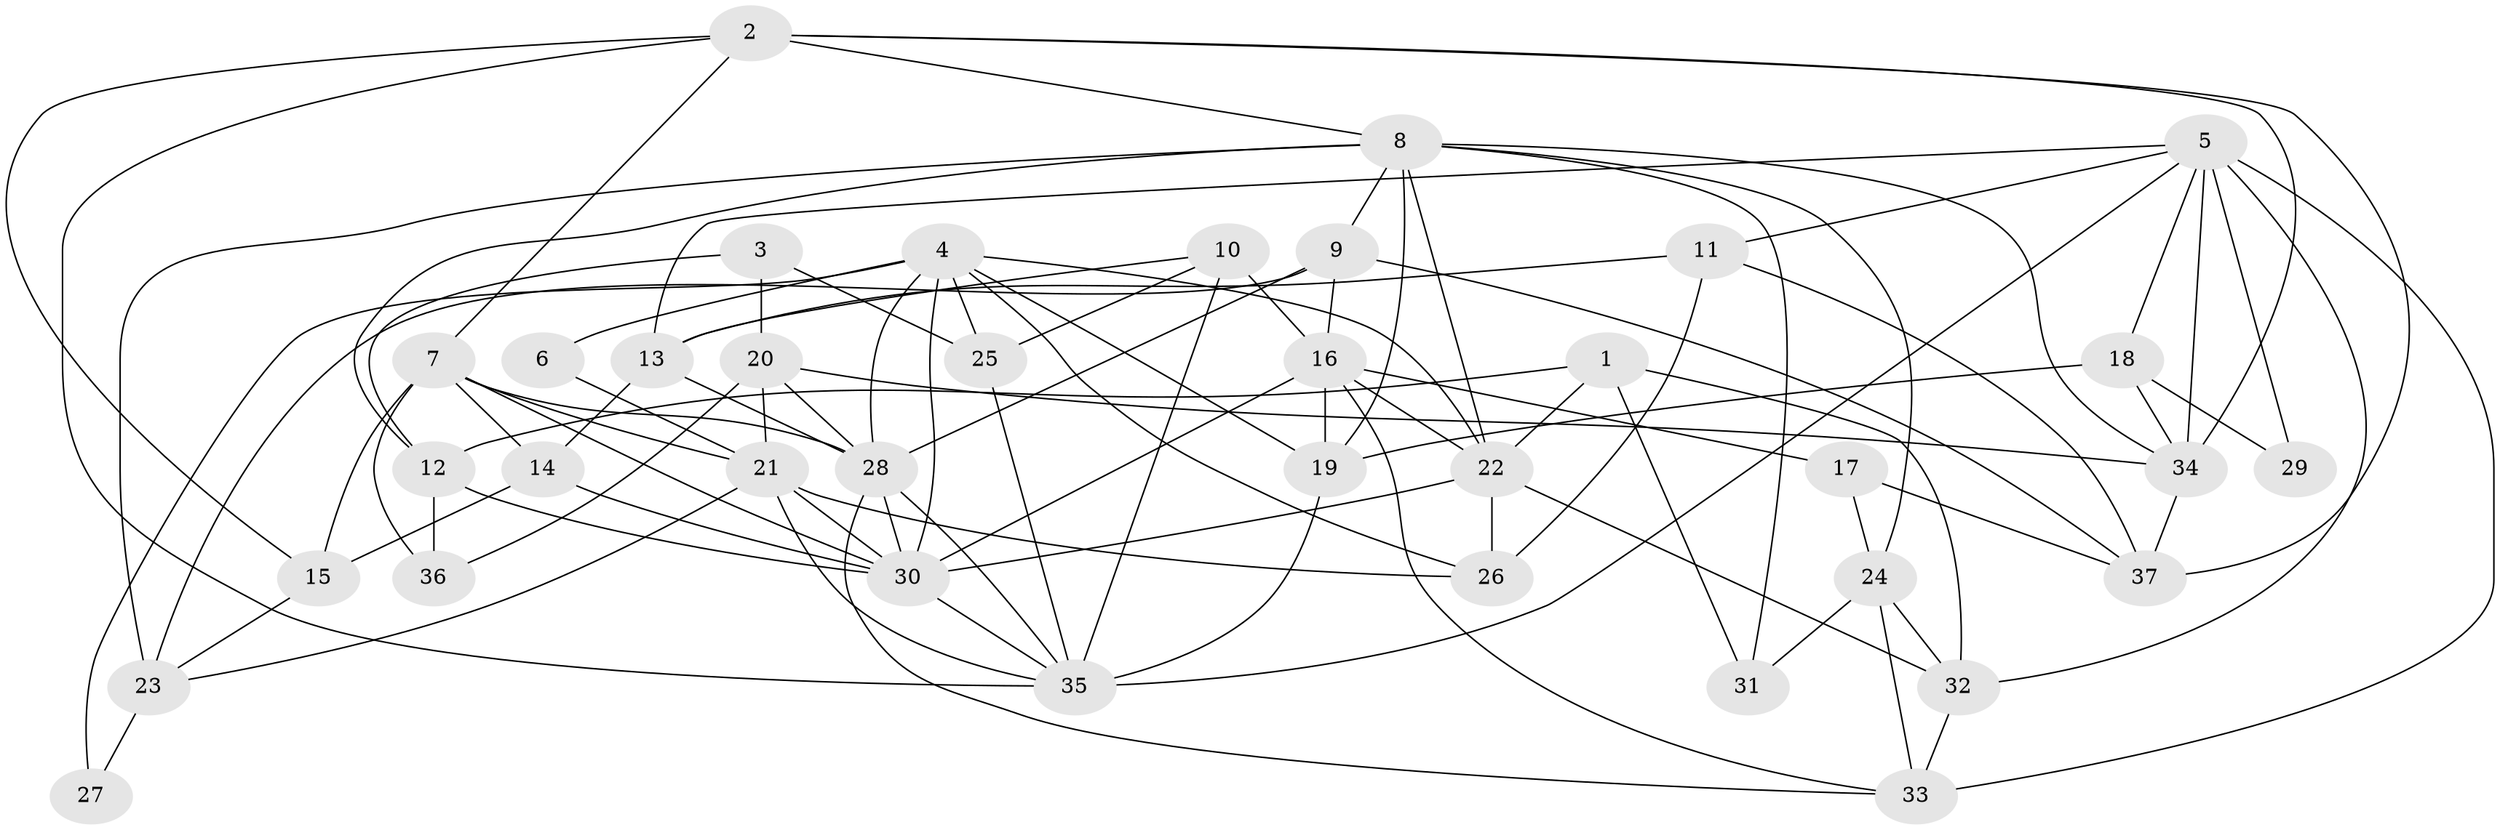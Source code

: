 // original degree distribution, {3: 0.25675675675675674, 4: 0.2702702702702703, 2: 0.14864864864864866, 7: 0.05405405405405406, 5: 0.14864864864864866, 6: 0.12162162162162163}
// Generated by graph-tools (version 1.1) at 2025/02/03/09/25 03:02:01]
// undirected, 37 vertices, 95 edges
graph export_dot {
graph [start="1"]
  node [color=gray90,style=filled];
  1;
  2;
  3;
  4;
  5;
  6;
  7;
  8;
  9;
  10;
  11;
  12;
  13;
  14;
  15;
  16;
  17;
  18;
  19;
  20;
  21;
  22;
  23;
  24;
  25;
  26;
  27;
  28;
  29;
  30;
  31;
  32;
  33;
  34;
  35;
  36;
  37;
  1 -- 12 [weight=1.0];
  1 -- 22 [weight=2.0];
  1 -- 31 [weight=1.0];
  1 -- 32 [weight=1.0];
  2 -- 7 [weight=1.0];
  2 -- 8 [weight=1.0];
  2 -- 15 [weight=1.0];
  2 -- 34 [weight=1.0];
  2 -- 35 [weight=1.0];
  2 -- 37 [weight=1.0];
  3 -- 12 [weight=1.0];
  3 -- 20 [weight=1.0];
  3 -- 25 [weight=1.0];
  4 -- 6 [weight=1.0];
  4 -- 19 [weight=1.0];
  4 -- 22 [weight=1.0];
  4 -- 25 [weight=1.0];
  4 -- 26 [weight=1.0];
  4 -- 27 [weight=1.0];
  4 -- 28 [weight=1.0];
  4 -- 30 [weight=1.0];
  5 -- 11 [weight=1.0];
  5 -- 13 [weight=1.0];
  5 -- 18 [weight=1.0];
  5 -- 29 [weight=1.0];
  5 -- 32 [weight=1.0];
  5 -- 33 [weight=2.0];
  5 -- 34 [weight=1.0];
  5 -- 35 [weight=1.0];
  6 -- 21 [weight=3.0];
  7 -- 14 [weight=1.0];
  7 -- 15 [weight=1.0];
  7 -- 21 [weight=1.0];
  7 -- 28 [weight=1.0];
  7 -- 30 [weight=1.0];
  7 -- 36 [weight=1.0];
  8 -- 9 [weight=1.0];
  8 -- 12 [weight=1.0];
  8 -- 19 [weight=1.0];
  8 -- 22 [weight=1.0];
  8 -- 23 [weight=2.0];
  8 -- 24 [weight=1.0];
  8 -- 31 [weight=1.0];
  8 -- 34 [weight=1.0];
  9 -- 16 [weight=1.0];
  9 -- 23 [weight=1.0];
  9 -- 28 [weight=1.0];
  9 -- 37 [weight=1.0];
  10 -- 13 [weight=1.0];
  10 -- 16 [weight=1.0];
  10 -- 25 [weight=1.0];
  10 -- 35 [weight=2.0];
  11 -- 13 [weight=1.0];
  11 -- 26 [weight=1.0];
  11 -- 37 [weight=1.0];
  12 -- 30 [weight=1.0];
  12 -- 36 [weight=1.0];
  13 -- 14 [weight=1.0];
  13 -- 28 [weight=1.0];
  14 -- 15 [weight=1.0];
  14 -- 30 [weight=2.0];
  15 -- 23 [weight=1.0];
  16 -- 17 [weight=2.0];
  16 -- 19 [weight=1.0];
  16 -- 22 [weight=1.0];
  16 -- 30 [weight=1.0];
  16 -- 33 [weight=1.0];
  17 -- 24 [weight=1.0];
  17 -- 37 [weight=1.0];
  18 -- 19 [weight=1.0];
  18 -- 29 [weight=2.0];
  18 -- 34 [weight=2.0];
  19 -- 35 [weight=1.0];
  20 -- 21 [weight=2.0];
  20 -- 28 [weight=1.0];
  20 -- 34 [weight=1.0];
  20 -- 36 [weight=1.0];
  21 -- 23 [weight=1.0];
  21 -- 26 [weight=1.0];
  21 -- 30 [weight=2.0];
  21 -- 35 [weight=1.0];
  22 -- 26 [weight=2.0];
  22 -- 30 [weight=1.0];
  22 -- 32 [weight=1.0];
  23 -- 27 [weight=1.0];
  24 -- 31 [weight=1.0];
  24 -- 32 [weight=1.0];
  24 -- 33 [weight=1.0];
  25 -- 35 [weight=1.0];
  28 -- 30 [weight=1.0];
  28 -- 33 [weight=1.0];
  28 -- 35 [weight=1.0];
  30 -- 35 [weight=1.0];
  32 -- 33 [weight=1.0];
  34 -- 37 [weight=2.0];
}
